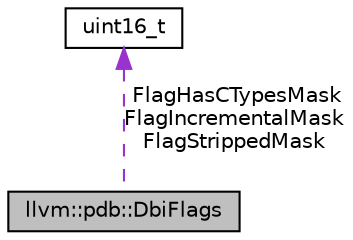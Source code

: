digraph "llvm::pdb::DbiFlags"
{
 // LATEX_PDF_SIZE
  bgcolor="transparent";
  edge [fontname="Helvetica",fontsize="10",labelfontname="Helvetica",labelfontsize="10"];
  node [fontname="Helvetica",fontsize="10",shape="box"];
  Node1 [label="llvm::pdb::DbiFlags",height=0.2,width=0.4,color="black", fillcolor="grey75", style="filled", fontcolor="black",tooltip="Some of the values are stored in bitfields."];
  Node2 -> Node1 [dir="back",color="darkorchid3",fontsize="10",style="dashed",label=" FlagHasCTypesMask\nFlagIncrementalMask\nFlagStrippedMask" ,fontname="Helvetica"];
  Node2 [label="uint16_t",height=0.2,width=0.4,color="black",tooltip=" "];
}
